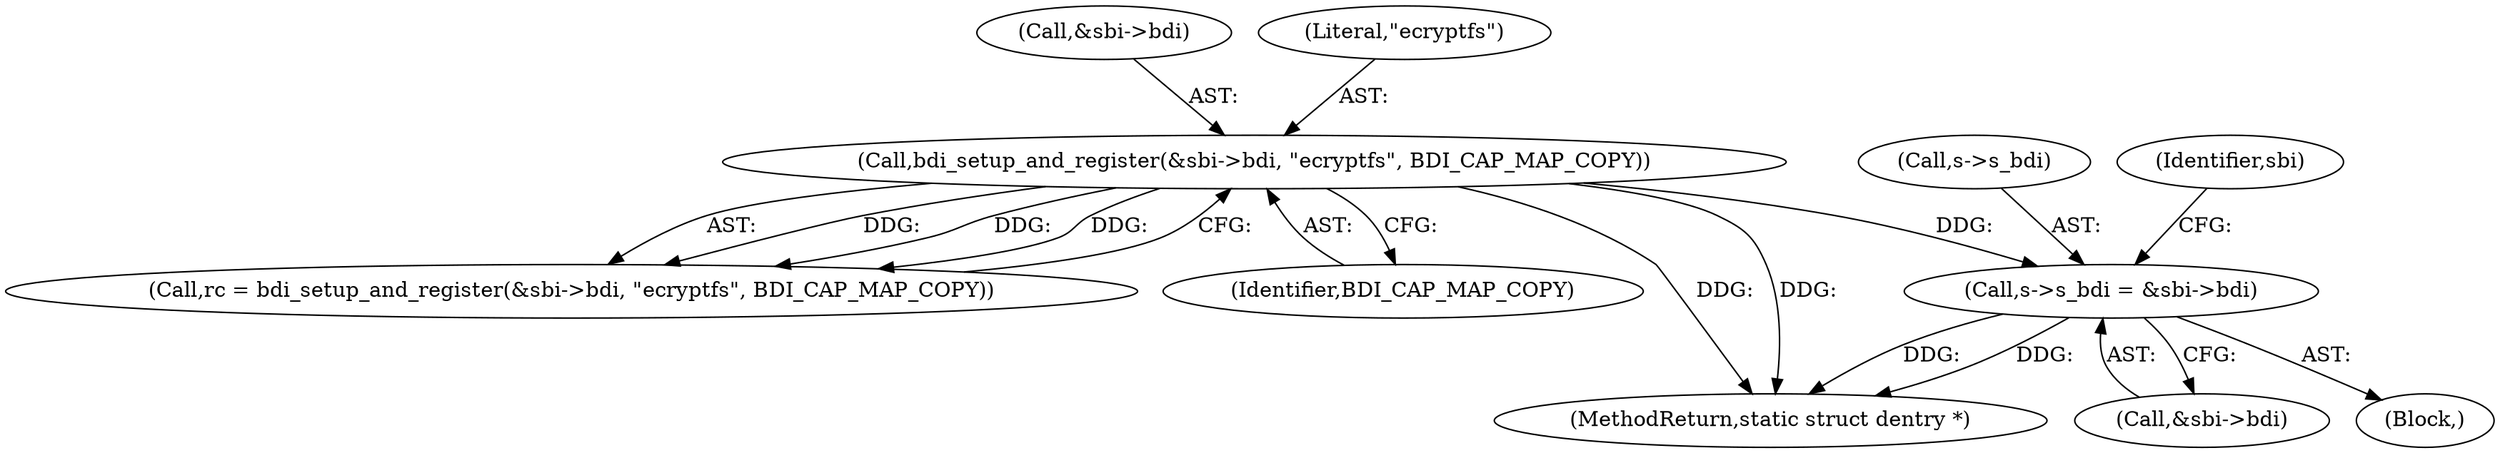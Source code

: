 digraph "0_linux_764355487ea220fdc2faf128d577d7f679b91f97@pointer" {
"1000183" [label="(Call,s->s_bdi = &sbi->bdi)"];
"1000170" [label="(Call,bdi_setup_and_register(&sbi->bdi, \"ecryptfs\", BDI_CAP_MAP_COPY))"];
"1000168" [label="(Call,rc = bdi_setup_and_register(&sbi->bdi, \"ecryptfs\", BDI_CAP_MAP_COPY))"];
"1000171" [label="(Call,&sbi->bdi)"];
"1000183" [label="(Call,s->s_bdi = &sbi->bdi)"];
"1000394" [label="(MethodReturn,static struct dentry *)"];
"1000184" [label="(Call,s->s_bdi)"];
"1000175" [label="(Literal,\"ecryptfs\")"];
"1000170" [label="(Call,bdi_setup_and_register(&sbi->bdi, \"ecryptfs\", BDI_CAP_MAP_COPY))"];
"1000176" [label="(Identifier,BDI_CAP_MAP_COPY)"];
"1000192" [label="(Identifier,sbi)"];
"1000187" [label="(Call,&sbi->bdi)"];
"1000107" [label="(Block,)"];
"1000183" -> "1000107"  [label="AST: "];
"1000183" -> "1000187"  [label="CFG: "];
"1000184" -> "1000183"  [label="AST: "];
"1000187" -> "1000183"  [label="AST: "];
"1000192" -> "1000183"  [label="CFG: "];
"1000183" -> "1000394"  [label="DDG: "];
"1000183" -> "1000394"  [label="DDG: "];
"1000170" -> "1000183"  [label="DDG: "];
"1000170" -> "1000168"  [label="AST: "];
"1000170" -> "1000176"  [label="CFG: "];
"1000171" -> "1000170"  [label="AST: "];
"1000175" -> "1000170"  [label="AST: "];
"1000176" -> "1000170"  [label="AST: "];
"1000168" -> "1000170"  [label="CFG: "];
"1000170" -> "1000394"  [label="DDG: "];
"1000170" -> "1000394"  [label="DDG: "];
"1000170" -> "1000168"  [label="DDG: "];
"1000170" -> "1000168"  [label="DDG: "];
"1000170" -> "1000168"  [label="DDG: "];
}
